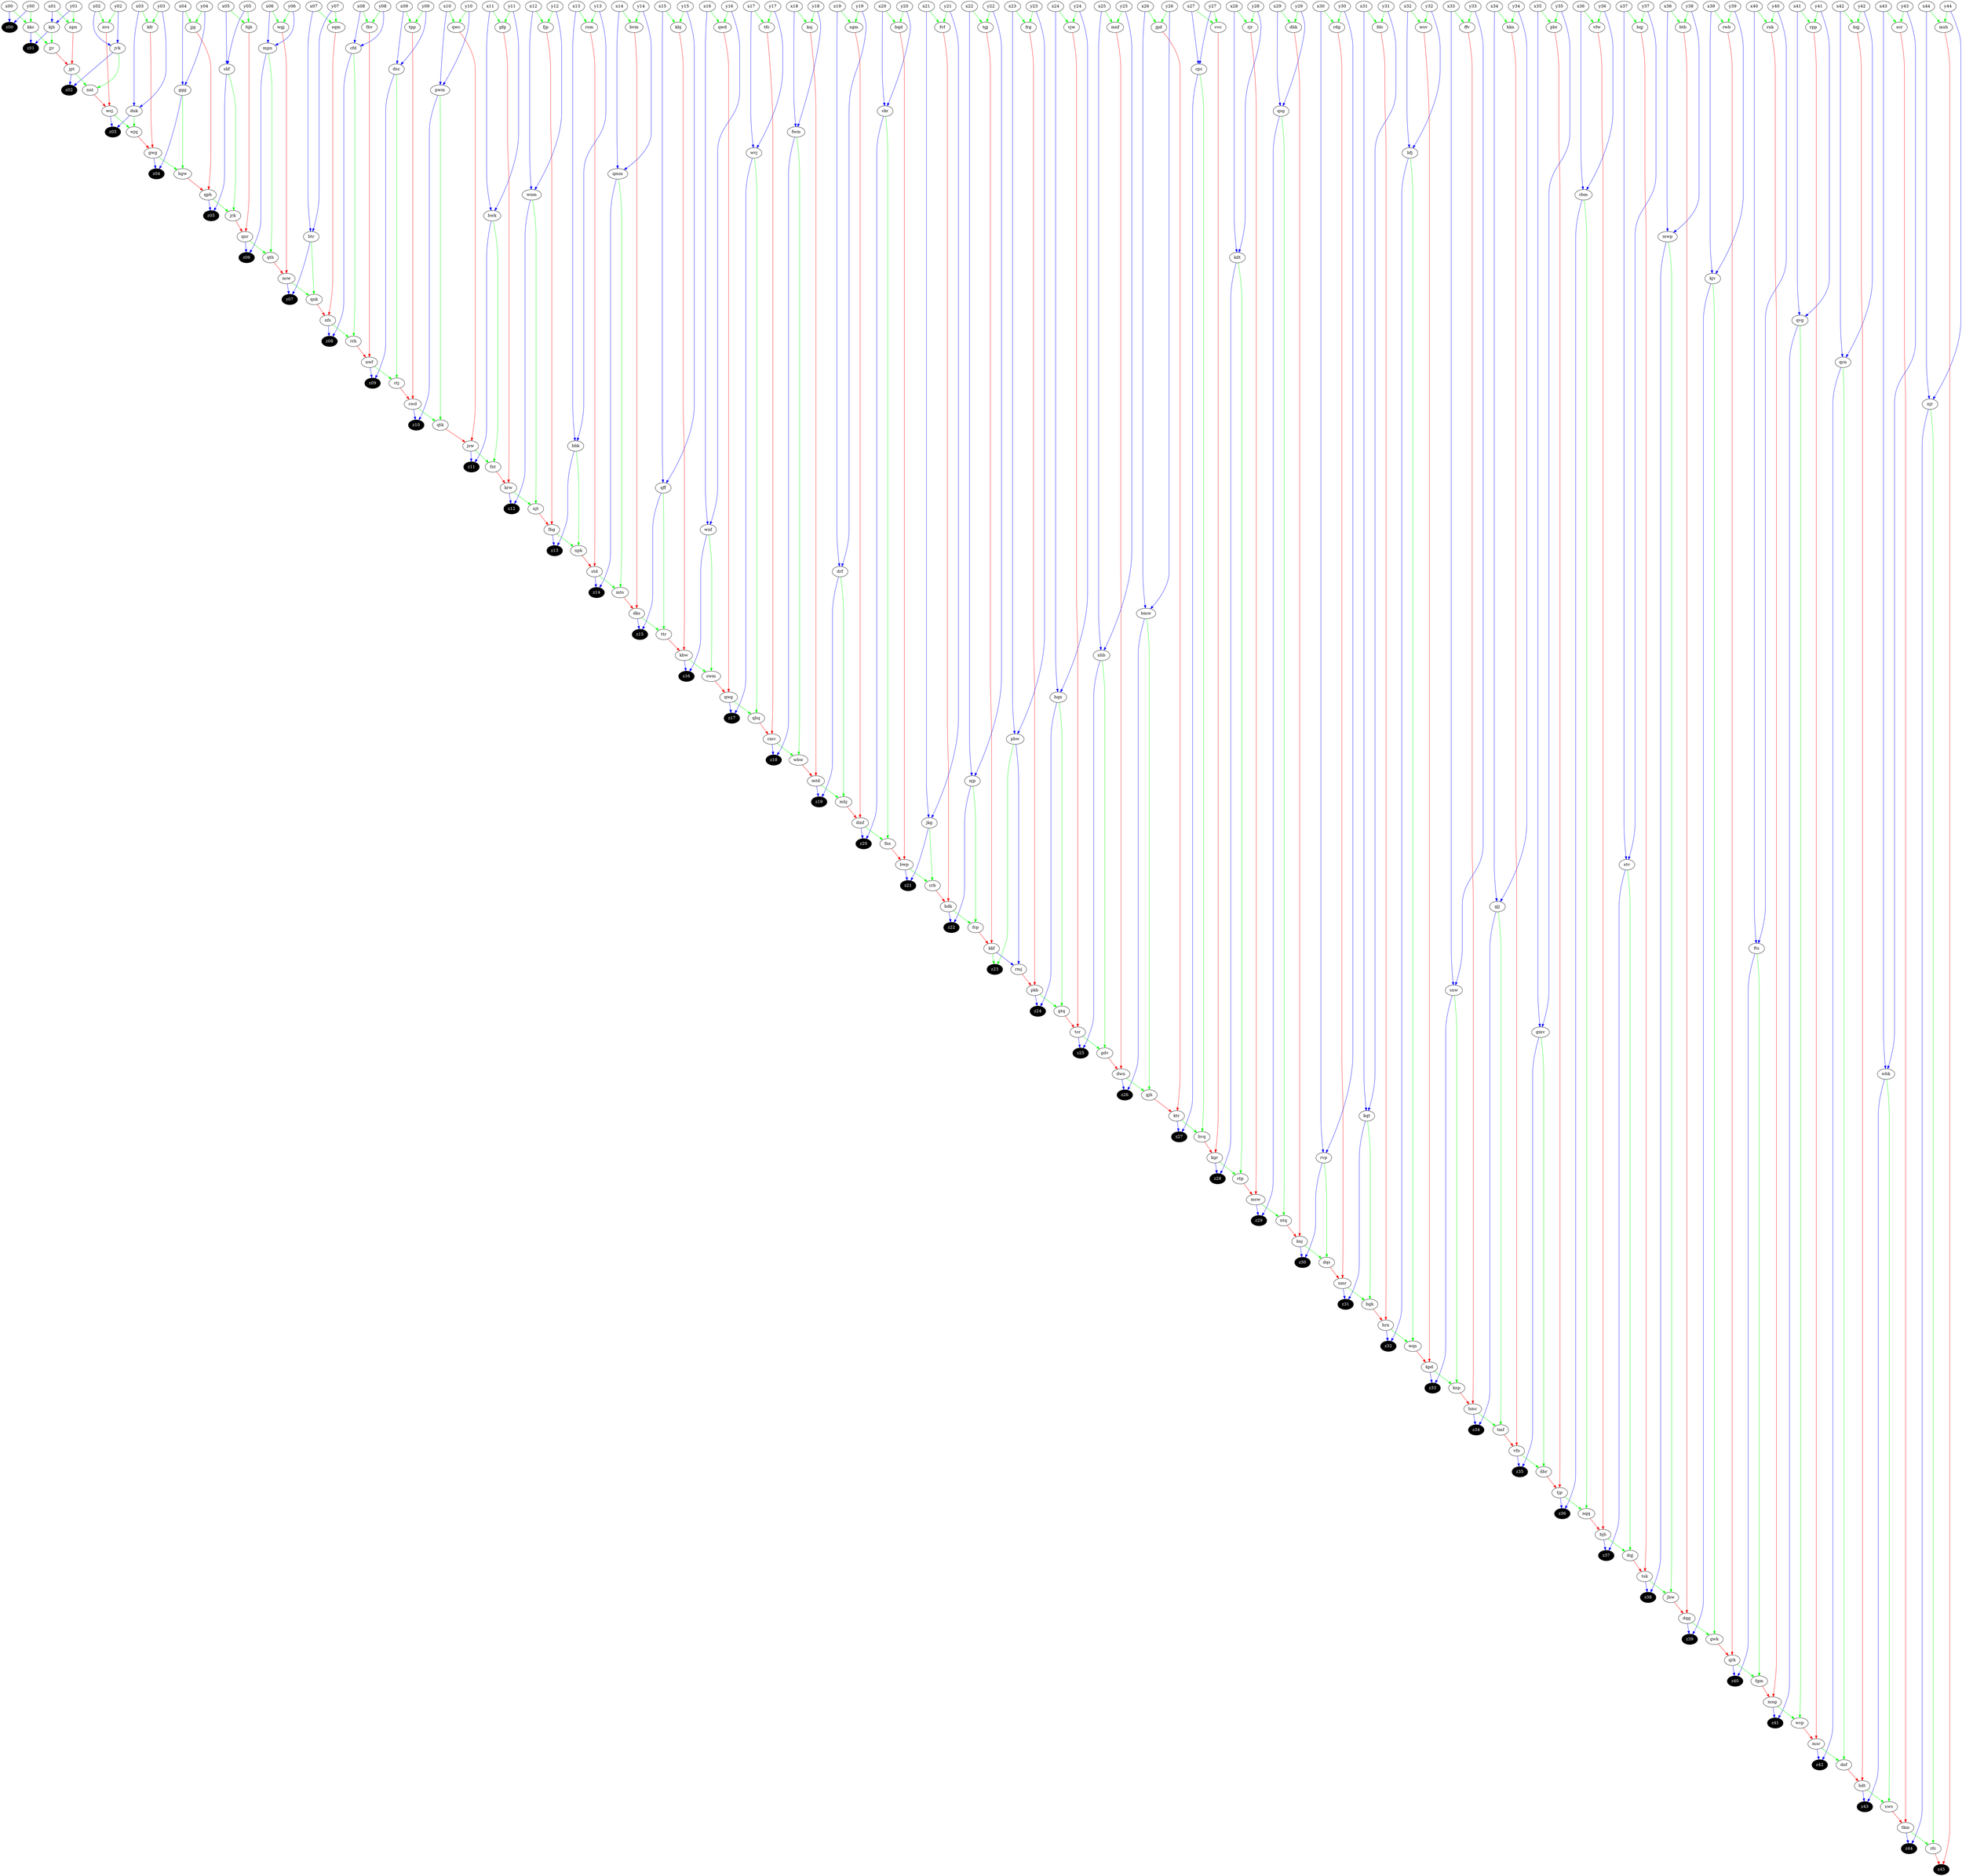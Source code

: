 digraph G {
ktr -> z27 [color=blue];
cpc -> z27 [color=blue];
hbk -> z13 [color=blue];
fbg -> z13 [color=blue];
rbm -> z36 [color=blue];
tjp -> z36 [color=blue];
y44 -> njr [color=blue];
x44 -> njr [color=blue];
x08 -> cfd [color=blue];
y08 -> cfd [color=blue];
gwg -> z04 [color=blue];
ggg -> z04 [color=blue];
y09 -> dsc [color=blue];
x09 -> dsc [color=blue];
ctp -> msw [color=red];
rjr -> msw [color=red];
hwk -> fnt [color=green];
jsw -> fnt [color=green];
x41 -> qvg [color=blue];
y41 -> qvg [color=blue];
bqj -> tsk [color=red];
dqj -> tsk [color=red];
y37 -> stv [color=blue];
x37 -> stv [color=blue];
njr -> z44 [color=blue];
tkm -> z44 [color=blue];
x34 -> gjj [color=blue];
y34 -> gjj [color=blue];
x07 -> sqm [color=green];
y07 -> sqm [color=green];
x20 -> ckr [color=blue];
y20 -> ckr [color=blue];
x05 -> skf [color=blue];
y05 -> skf [color=blue];
hrn -> z32 [color=blue];
bfj -> z32 [color=blue];
tkm -> rfc [color=green];
njr -> rfc [color=green];
tgj -> kkf [color=red];
fcp -> kkf [color=red];
tsk -> z38 [color=blue];
mwp -> z38 [color=blue];
nfs -> z08 [color=blue];
cfd -> z08 [color=blue];
y40 -> fts [color=blue];
x40 -> fts [color=blue];
x27 -> vvc [color=green];
y27 -> vvc [color=green];
x18 -> ksj [color=green];
y18 -> ksj [color=green];
pwm -> z10 [color=blue];
cwd -> z10 [color=blue];
bqd -> bwp [color=red];
fns -> bwp [color=red];
kjh -> z01 [color=blue];
kkc -> z01 [color=blue];
ncw -> z07 [color=blue];
btr -> z07 [color=blue];
krw -> njt [color=green];
wnm -> njt [color=green];
x33 -> ffv [color=green];
y33 -> ffv [color=green];
qsg -> z29 [color=blue];
msw -> z29 [color=blue];
fvf -> bdk [color=red];
crb -> bdk [color=red];
rsm -> std [color=red];
npk -> std [color=red];
qnr -> qth [color=green];
mpn -> qth [color=green];
y14 -> bvm [color=green];
x14 -> bvm [color=green];
y39 -> kjv [color=blue];
x39 -> kjv [color=blue];
qnr -> z06 [color=blue];
mpn -> z06 [color=blue];
bgk -> hrn [color=red];
fdc -> hrn [color=red];
x35 -> pbr [color=green];
y35 -> pbr [color=green];
y11 -> hwk [color=blue];
x11 -> hwk [color=blue];
mwp -> jhw [color=green];
tsk -> jhw [color=green];
hgw -> qph [color=red];
jjg -> qph [color=red];
hkn -> vfn [color=red];
tmf -> vfn [color=red];
x32 -> wsv [color=green];
y32 -> wsv [color=green];
fhv -> nwf [color=red];
rrh -> nwf [color=red];
bjh -> dqj [color=green];
stv -> dqj [color=green];
y12 -> wnm [color=blue];
x12 -> wnm [color=blue];
y27 -> cpc [color=blue];
x27 -> cpc [color=blue];
jsw -> z11 [color=blue];
hwk -> z11 [color=blue];
mts -> dks [color=red];
bvm -> dks [color=red];
x17 -> tfc [color=green];
y17 -> tfc [color=green];
hmc -> tmf [color=green];
gjj -> tmf [color=green];
rdg -> nmr [color=red];
dqs -> nmr [color=red];
x03 -> dnk [color=blue];
y03 -> dnk [color=blue];
x06 -> wgj [color=green];
y06 -> wgj [color=green];
fts -> fgm [color=green];
qrk -> fgm [color=green];
vfw -> bjh [color=red];
nqq -> bjh [color=red];
knp -> hmc [color=red];
ffv -> hmc [color=red];
x19 -> sgm [color=green];
y19 -> sgm [color=green];
y36 -> vfw [color=green];
x36 -> vfw [color=green];
msh -> z45 [color=red];
rfc -> z45 [color=red];
qwg -> qhq [color=green];
wvj -> qhq [color=green];
y15 -> qff [color=blue];
x15 -> qff [color=blue];
wvj -> z17 [color=blue];
qwg -> z17 [color=blue];
x33 -> snw [color=blue];
y33 -> snw [color=blue];
x42 -> qcn [color=blue];
y42 -> qcn [color=blue];
y15 -> kbj [color=green];
x15 -> kbj [color=green];
x29 -> qsg [color=blue];
y29 -> qsg [color=blue];
x06 -> mpn [color=blue];
y06 -> mpn [color=blue];
qmm -> mts [color=green];
std -> mts [color=green];
y04 -> ggg [color=blue];
x04 -> ggg [color=blue];
qtk -> jsw [color=red];
qwc -> jsw [color=red];
y05 -> fqb [color=green];
x05 -> fqb [color=green];
kkf -> rmj [color=blue];
pbw -> rmj [color=blue];
y35 -> gmv [color=blue];
x35 -> gmv [color=blue];
dhk -> knj [color=red];
ntq -> knj [color=red];
y29 -> dhk [color=green];
x29 -> dhk [color=green];
x43 -> scr [color=green];
y43 -> scr [color=green];
x23 -> frg [color=green];
y23 -> frg [color=green];
y24 -> vjw [color=green];
x24 -> vjw [color=green];
y13 -> rsm [color=green];
x13 -> rsm [color=green];
kfr -> gwg [color=red];
wjq -> gwg [color=red];
rnk -> mng [color=red];
fgm -> mng [color=red];
hbk -> npk [color=green];
fbg -> npk [color=green];
qcn -> z42 [color=blue];
msr -> z42 [color=blue];
fqb -> qnr [color=red];
jrk -> qnr [color=red];
dnk -> wjq [color=green];
wcj -> wjq [color=green];
kgr -> z28 [color=blue];
kdt -> z28 [color=blue];
nmr -> bgk [color=green];
kqt -> bgk [color=green];
wbk -> nws [color=green];
hdt -> nws [color=green];
bdk -> fcp [color=green];
njp -> fcp [color=green];
kkf -> z23 [color=green];
pbw -> z23 [color=green];
y21 -> jkg [color=blue];
x21 -> jkg [color=blue];
qff -> z15 [color=blue];
dks -> z15 [color=blue];
y17 -> wvj [color=blue];
x17 -> wvj [color=blue];
x44 -> msh [color=green];
y44 -> msh [color=green];
pkh -> gtq [color=green];
hqn -> gtq [color=green];
qcn -> dnf [color=green];
msr -> dnf [color=green];
drf -> z19 [color=blue];
mtd -> z19 [color=blue];
y40 -> rnk [color=green];
x40 -> rnk [color=green];
hdt -> z43 [color=blue];
wbk -> z43 [color=blue];
bmw -> z26 [color=blue];
dwn -> z26 [color=blue];
wgj -> ncw [color=red];
qth -> ncw [color=red];
njt -> fbg [color=red];
fjp -> fbg [color=red];
jvk -> nnt [color=green];
jpt -> nnt [color=green];
y32 -> bfj [color=blue];
x32 -> bfj [color=blue];
y38 -> btb [color=green];
x38 -> btb [color=green];
x08 -> fhv [color=green];
y08 -> fhv [color=green];
kjv -> z39 [color=blue];
dqg -> z39 [color=blue];
x10 -> qwc [color=green];
y10 -> qwc [color=green];
gdv -> dwn [color=red];
mnf -> dwn [color=red];
gtq -> tcr [color=red];
vjw -> tcr [color=red];
nvs -> wcj [color=red];
nnt -> wcj [color=red];
y14 -> qmm [color=blue];
x14 -> qmm [color=blue];
cfd -> rrh [color=green];
nfs -> rrh [color=green];
qvg -> z41 [color=blue];
mng -> z41 [color=blue];
dsc -> z09 [color=blue];
nwf -> z09 [color=blue];
cmv -> wbw [color=green];
fwm -> wbw [color=green];
gmv -> dbr [color=green];
vfn -> dbr [color=green];
mng -> wcp [color=green];
qvg -> wcp [color=green];
x31 -> fdc [color=green];
y31 -> fdc [color=green];
cwd -> qtk [color=green];
pwm -> qtk [color=green];
x41 -> rpp [color=green];
y41 -> rpp [color=green];
y30 -> rvp [color=blue];
x30 -> rvp [color=blue];
x28 -> kdt [color=blue];
y28 -> kdt [color=blue];
y22 -> tgj [color=green];
x22 -> tgj [color=green];
krw -> z12 [color=blue];
wnm -> z12 [color=blue];
dbr -> tjp [color=red];
pbr -> tjp [color=red];
kjh -> jjv [color=green];
kkc -> jjv [color=green];
gwk -> qrk [color=red];
rwb -> qrk [color=red];
bdk -> z22 [color=blue];
njp -> z22 [color=blue];
wcp -> msr [color=red];
rpp -> msr [color=red];
y00 -> z00 [color=blue];
x00 -> z00 [color=blue];
kdt -> ctp [color=green];
kgr -> ctp [color=green];
dmf -> z20 [color=blue];
ckr -> z20 [color=blue];
wsv -> kpd [color=red];
wqs -> kpd [color=red];
x21 -> fvf [color=green];
y21 -> fvf [color=green];
kpd -> knp [color=green];
snw -> knp [color=green];
y38 -> mwp [color=blue];
x38 -> mwp [color=blue];
mhj -> dmf [color=red];
sgm -> dmf [color=red];
y20 -> bqd [color=green];
x20 -> bqd [color=green];
wcj -> z03 [color=blue];
dnk -> z03 [color=blue];
y12 -> fjp [color=green];
x12 -> fjp [color=green];
ktr -> hvq [color=green];
cpc -> hvq [color=green];
ckr -> fns [color=green];
dmf -> fns [color=green];
y02 -> jvk [color=blue];
x02 -> jvk [color=blue];
dnf -> hdt [color=red];
hqj -> hdt [color=red];
x13 -> hbk [color=blue];
y13 -> hbk [color=blue];
x02 -> nvs [color=green];
y02 -> nvs [color=green];
x00 -> kkc [color=green];
y00 -> kkc [color=green];
skf -> jrk [color=green];
qph -> jrk [color=green];
nws -> tkm [color=red];
scr -> tkm [color=red];
tfc -> cmv [color=red];
qhq -> cmv [color=red];
x30 -> rdg [color=green];
y30 -> rdg [color=green];
npn -> jpt [color=red];
jjv -> jpt [color=red];
kjv -> gwk [color=green];
dqg -> gwk [color=green];
y03 -> kfr [color=green];
x03 -> kfr [color=green];
jkg -> crb [color=green];
bwp -> crb [color=green];
y18 -> fwm [color=blue];
x18 -> fwm [color=blue];
bmw -> gjh [color=green];
dwn -> gjh [color=green];
sqm -> nfs [color=red];
qnk -> nfs [color=red];
x10 -> pwm [color=blue];
y10 -> pwm [color=blue];
y37 -> bqj [color=green];
x37 -> bqj [color=green];
ksj -> mtd [color=red];
wbw -> mtd [color=red];
std -> z14 [color=blue];
qmm -> z14 [color=blue];
kbw -> z16 [color=blue];
wnf -> z16 [color=blue];
x28 -> rjr [color=green];
y28 -> rjr [color=green];
y07 -> btr [color=blue];
x07 -> btr [color=blue];
fts -> z40 [color=blue];
qrk -> z40 [color=blue];
y16 -> wnf [color=blue];
x16 -> wnf [color=blue];
dsc -> ctj [color=green];
nwf -> ctj [color=green];
mtd -> mhj [color=green];
drf -> mhj [color=green];
hrn -> wqs [color=green];
bfj -> wqs [color=green];
cmv -> z18 [color=blue];
fwm -> z18 [color=blue];
qff -> ttr [color=green];
dks -> ttr [color=green];
y01 -> kjh [color=blue];
x01 -> kjh [color=blue];
bjh -> z37 [color=blue];
stv -> z37 [color=blue];
qwd -> qwg [color=red];
swm -> qwg [color=red];
kbj -> kbw [color=red];
ttr -> kbw [color=red];
y26 -> bmw [color=blue];
x26 -> bmw [color=blue];
x16 -> qwd [color=green];
y16 -> qwd [color=green];
x42 -> hqj [color=green];
y42 -> hqj [color=green];
kpd -> z33 [color=blue];
snw -> z33 [color=blue];
knj -> z30 [color=blue];
rvp -> z30 [color=blue];
x24 -> hqn [color=blue];
y24 -> hqn [color=blue];
nhb -> z25 [color=blue];
tcr -> z25 [color=blue];
ncw -> qnk [color=green];
btr -> qnk [color=green];
tpp -> cwd [color=red];
ctj -> cwd [color=red];
y39 -> rwb [color=green];
x39 -> rwb [color=green];
x31 -> kqt [color=blue];
y31 -> kqt [color=blue];
msw -> ntq [color=green];
qsg -> ntq [color=green];
frg -> pkh [color=red];
rmj -> pkh [color=red];
qph -> z05 [color=blue];
skf -> z05 [color=blue];
y09 -> tpp [color=green];
x09 -> tpp [color=green];
y01 -> npn [color=green];
x01 -> npn [color=green];
x19 -> drf [color=blue];
y19 -> drf [color=blue];
y36 -> rbm [color=blue];
x36 -> rbm [color=blue];
jpd -> ktr [color=red];
gjh -> ktr [color=red];
nmr -> z31 [color=blue];
kqt -> z31 [color=blue];
x26 -> jpd [color=green];
y26 -> jpd [color=green];
jpt -> z02 [color=blue];
jvk -> z02 [color=blue];
y43 -> wbk [color=blue];
x43 -> wbk [color=blue];
tjp -> nqq [color=green];
rbm -> nqq [color=green];
x11 -> gfg [color=green];
y11 -> gfg [color=green];
nhb -> gdv [color=green];
tcr -> gdv [color=green];
y34 -> hkn [color=green];
x34 -> hkn [color=green];
hvq -> kgr [color=red];
vvc -> kgr [color=red];
y25 -> mnf [color=green];
x25 -> mnf [color=green];
gwg -> hgw [color=green];
ggg -> hgw [color=green];
pkh -> z24 [color=blue];
hqn -> z24 [color=blue];
fnt -> krw [color=red];
gfg -> krw [color=red];
x23 -> pbw [color=blue];
y23 -> pbw [color=blue];
wnf -> swm [color=green];
kbw -> swm [color=green];
gmv -> z35 [color=blue];
vfn -> z35 [color=blue];
x22 -> njp [color=blue];
y22 -> njp [color=blue];
x25 -> nhb [color=blue];
y25 -> nhb [color=blue];
knj -> dqs [color=green];
rvp -> dqs [color=green];
gjj -> z34 [color=blue];
hmc -> z34 [color=blue];
btb -> dqg [color=red];
jhw -> dqg [color=red];
x04 -> jjg [color=green];
y04 -> jjg [color=green];
jkg -> z21 [color=blue];
bwp -> z21 [color=blue];
z00 [style=filled, fillcolor=black, fontcolor=white];
z01 [style=filled, fillcolor=black, fontcolor=white];
z02 [style=filled, fillcolor=black, fontcolor=white];
z03 [style=filled, fillcolor=black, fontcolor=white];
z04 [style=filled, fillcolor=black, fontcolor=white];
z05 [style=filled, fillcolor=black, fontcolor=white];
z06 [style=filled, fillcolor=black, fontcolor=white];
z07 [style=filled, fillcolor=black, fontcolor=white];
z08 [style=filled, fillcolor=black, fontcolor=white];
z09 [style=filled, fillcolor=black, fontcolor=white];
z10 [style=filled, fillcolor=black, fontcolor=white];
z11 [style=filled, fillcolor=black, fontcolor=white];
z12 [style=filled, fillcolor=black, fontcolor=white];
z13 [style=filled, fillcolor=black, fontcolor=white];
z14 [style=filled, fillcolor=black, fontcolor=white];
z15 [style=filled, fillcolor=black, fontcolor=white];
z16 [style=filled, fillcolor=black, fontcolor=white];
z17 [style=filled, fillcolor=black, fontcolor=white];
z18 [style=filled, fillcolor=black, fontcolor=white];
z19 [style=filled, fillcolor=black, fontcolor=white];
z20 [style=filled, fillcolor=black, fontcolor=white];
z21 [style=filled, fillcolor=black, fontcolor=white];
z22 [style=filled, fillcolor=black, fontcolor=white];
z23 [style=filled, fillcolor=black, fontcolor=white];
z24 [style=filled, fillcolor=black, fontcolor=white];
z25 [style=filled, fillcolor=black, fontcolor=white];
z26 [style=filled, fillcolor=black, fontcolor=white];
z27 [style=filled, fillcolor=black, fontcolor=white];
z28 [style=filled, fillcolor=black, fontcolor=white];
z29 [style=filled, fillcolor=black, fontcolor=white];
z30 [style=filled, fillcolor=black, fontcolor=white];
z31 [style=filled, fillcolor=black, fontcolor=white];
z32 [style=filled, fillcolor=black, fontcolor=white];
z33 [style=filled, fillcolor=black, fontcolor=white];
z34 [style=filled, fillcolor=black, fontcolor=white];
z35 [style=filled, fillcolor=black, fontcolor=white];
z36 [style=filled, fillcolor=black, fontcolor=white];
z37 [style=filled, fillcolor=black, fontcolor=white];
z38 [style=filled, fillcolor=black, fontcolor=white];
z39 [style=filled, fillcolor=black, fontcolor=white];
z40 [style=filled, fillcolor=black, fontcolor=white];
z41 [style=filled, fillcolor=black, fontcolor=white];
z42 [style=filled, fillcolor=black, fontcolor=white];
z43 [style=filled, fillcolor=black, fontcolor=white];
z44 [style=filled, fillcolor=black, fontcolor=white];
z45 [style=filled, fillcolor=black, fontcolor=white];

x00 -> y00 -> x01 -> y01 -> x02 -> y02 -> x03 -> y03 -> x04 -> y04 ->
x05 -> y05 -> x06 -> y06 -> x07 -> y07 -> x08 -> y08 -> x09 -> y09 ->
x10 -> y10 -> x11 -> y11 -> x12 -> y12 -> x13 -> y13 -> x14 -> y14 ->
x15 -> y15 -> x16 -> y16 -> x17 -> y17 -> x18 -> y18 -> x19 -> y19 ->
x20 -> y20 -> x21 -> y21 -> x22 -> y22 -> x23 -> y23 -> x24 -> y24 ->
x25 -> y25 -> x26 -> y26 -> x27 -> y27 -> x28 -> y28 -> x29 -> y29 ->
x30 -> y30 -> x31 -> y31 -> x32 -> y32 -> x33 -> y33 -> x34 -> y34 ->
x35 -> y35 -> x36 -> y36 -> x37 -> y37 -> x38 -> y38 -> x39 -> y39 ->
x40 -> y40 -> x41 -> y41 -> x42 -> y42 -> x43 -> y43 -> x44 -> y44 [color=white];

{
rank = min;
x00; y00; x01; y01; x02; y02; x03; y03; x04; y04;
x05; y05; x06; y06; x07; y07; x08; y08; x09; y09;
x10; y10; x11; y11; x12; y12; x13; y13; x14; y14;
x15; y15; x16; y16; x17; y17; x18; y18; x19; y19;
x20; y20; x21; y21; x22; y22; x23; y23; x24; y24;
x25; y25; x26; y26; x27; y27; x28; y28; x29; y29;
x30; y30; x31; y31; x32; y32; x33; y33; x34; y34;
x35; y35; x36; y36; x37; y37; x38; y38; x39; y39;
x40; y40; x41; y41; x42; y42; x43; y43; x44; y44;
}

}

